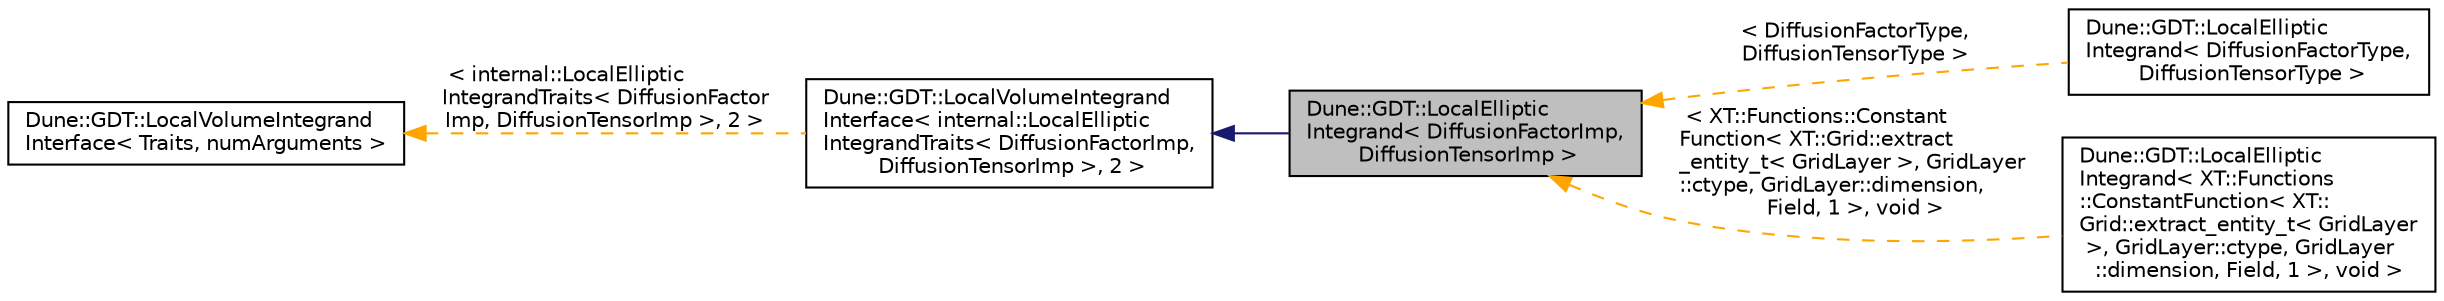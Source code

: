 digraph "Dune::GDT::LocalEllipticIntegrand&lt; DiffusionFactorImp, DiffusionTensorImp &gt;"
{
  edge [fontname="Helvetica",fontsize="10",labelfontname="Helvetica",labelfontsize="10"];
  node [fontname="Helvetica",fontsize="10",shape=record];
  rankdir="LR";
  Node0 [label="Dune::GDT::LocalElliptic\lIntegrand\< DiffusionFactorImp,\l DiffusionTensorImp \>",height=0.2,width=0.4,color="black", fillcolor="grey75", style="filled", fontcolor="black"];
  Node1 -> Node0 [dir="back",color="midnightblue",fontsize="10",style="solid",fontname="Helvetica"];
  Node1 [label="Dune::GDT::LocalVolumeIntegrand\lInterface\< internal::LocalElliptic\lIntegrandTraits\< DiffusionFactorImp,\l DiffusionTensorImp \>, 2 \>",height=0.2,width=0.4,color="black", fillcolor="white", style="filled",URL="$a01536.html"];
  Node2 -> Node1 [dir="back",color="orange",fontsize="10",style="dashed",label=" \< internal::LocalElliptic\lIntegrandTraits\< DiffusionFactor\lImp, DiffusionTensorImp \>, 2 \>" ,fontname="Helvetica"];
  Node2 [label="Dune::GDT::LocalVolumeIntegrand\lInterface\< Traits, numArguments \>",height=0.2,width=0.4,color="black", fillcolor="white", style="filled",URL="$a01536.html",tooltip="Interface for local evaluations that depend on a codim 0 entity. "];
  Node0 -> Node3 [dir="back",color="orange",fontsize="10",style="dashed",label=" \< DiffusionFactorType,\l DiffusionTensorType \>" ,fontname="Helvetica"];
  Node3 [label="Dune::GDT::LocalElliptic\lIntegrand\< DiffusionFactorType,\l DiffusionTensorType \>",height=0.2,width=0.4,color="black", fillcolor="white", style="filled",URL="$a01472.html"];
  Node0 -> Node4 [dir="back",color="orange",fontsize="10",style="dashed",label=" \< XT::Functions::Constant\lFunction\< XT::Grid::extract\l_entity_t\< GridLayer \>, GridLayer\l::ctype, GridLayer::dimension,\l Field, 1 \>, void \>" ,fontname="Helvetica"];
  Node4 [label="Dune::GDT::LocalElliptic\lIntegrand\< XT::Functions\l::ConstantFunction\< XT::\lGrid::extract_entity_t\< GridLayer\l \>, GridLayer::ctype, GridLayer\l::dimension, Field, 1 \>, void \>",height=0.2,width=0.4,color="black", fillcolor="white", style="filled",URL="$a01472.html"];
}
